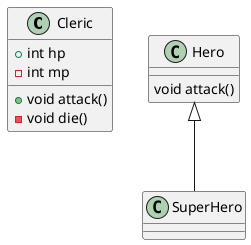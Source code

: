 @startuml name

class Cleric{
    + int hp
    - int mp

    + void attack()
    - void die()
}

class Hero{
    void attack()
}

class SuperHero extends Hero{
    
}

@enduml
